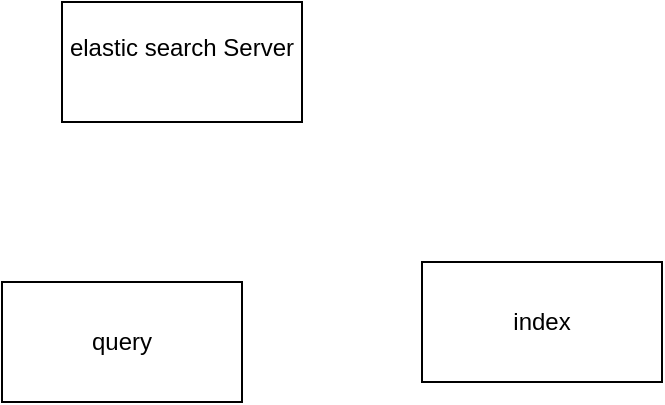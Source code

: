 <mxfile version="12.9.14" type="github"><diagram id="OP_AsoRnlcheDYXVDXAX" name="第 1 页"><mxGraphModel dx="1116" dy="683" grid="1" gridSize="10" guides="1" tooltips="1" connect="1" arrows="1" fold="1" page="1" pageScale="1" pageWidth="827" pageHeight="1169" math="0" shadow="0"><root><mxCell id="0"/><mxCell id="1" parent="0"/><mxCell id="ff51WQ-csQEuiy0d134Y-1" value="elastic search Server&lt;br&gt;&lt;br&gt;" style="rounded=0;whiteSpace=wrap;html=1;" vertex="1" parent="1"><mxGeometry x="444" y="100" width="120" height="60" as="geometry"/></mxCell><mxCell id="ff51WQ-csQEuiy0d134Y-2" value="index&lt;br&gt;" style="rounded=0;whiteSpace=wrap;html=1;" vertex="1" parent="1"><mxGeometry x="624" y="230" width="120" height="60" as="geometry"/></mxCell><mxCell id="ff51WQ-csQEuiy0d134Y-3" value="query&lt;br&gt;" style="rounded=0;whiteSpace=wrap;html=1;" vertex="1" parent="1"><mxGeometry x="414" y="240" width="120" height="60" as="geometry"/></mxCell></root></mxGraphModel></diagram></mxfile>